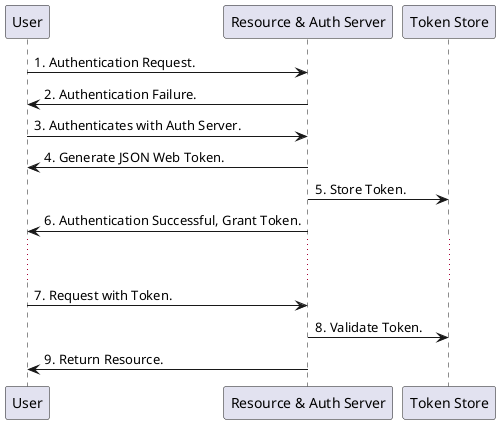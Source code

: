 @startuml
User -> "Resource & Auth Server": 1. Authentication Request.
"Resource & Auth Server" -> User: 2. Authentication Failure.
User -> "Resource & Auth Server": 3. Authenticates with Auth Server.
"Resource & Auth Server" -> User : 4. Generate JSON Web Token.
"Resource & Auth Server" -> "Token Store": 5. Store Token.
"Resource & Auth Server" -> User: 6. Authentication Successful, Grant Token.
... ...
User -> "Resource & Auth Server": 7. Request with Token.
"Resource & Auth Server" -> "Token Store": 8. Validate Token.
"Resource & Auth Server" -> User: 9. Return Resource.
@enduml